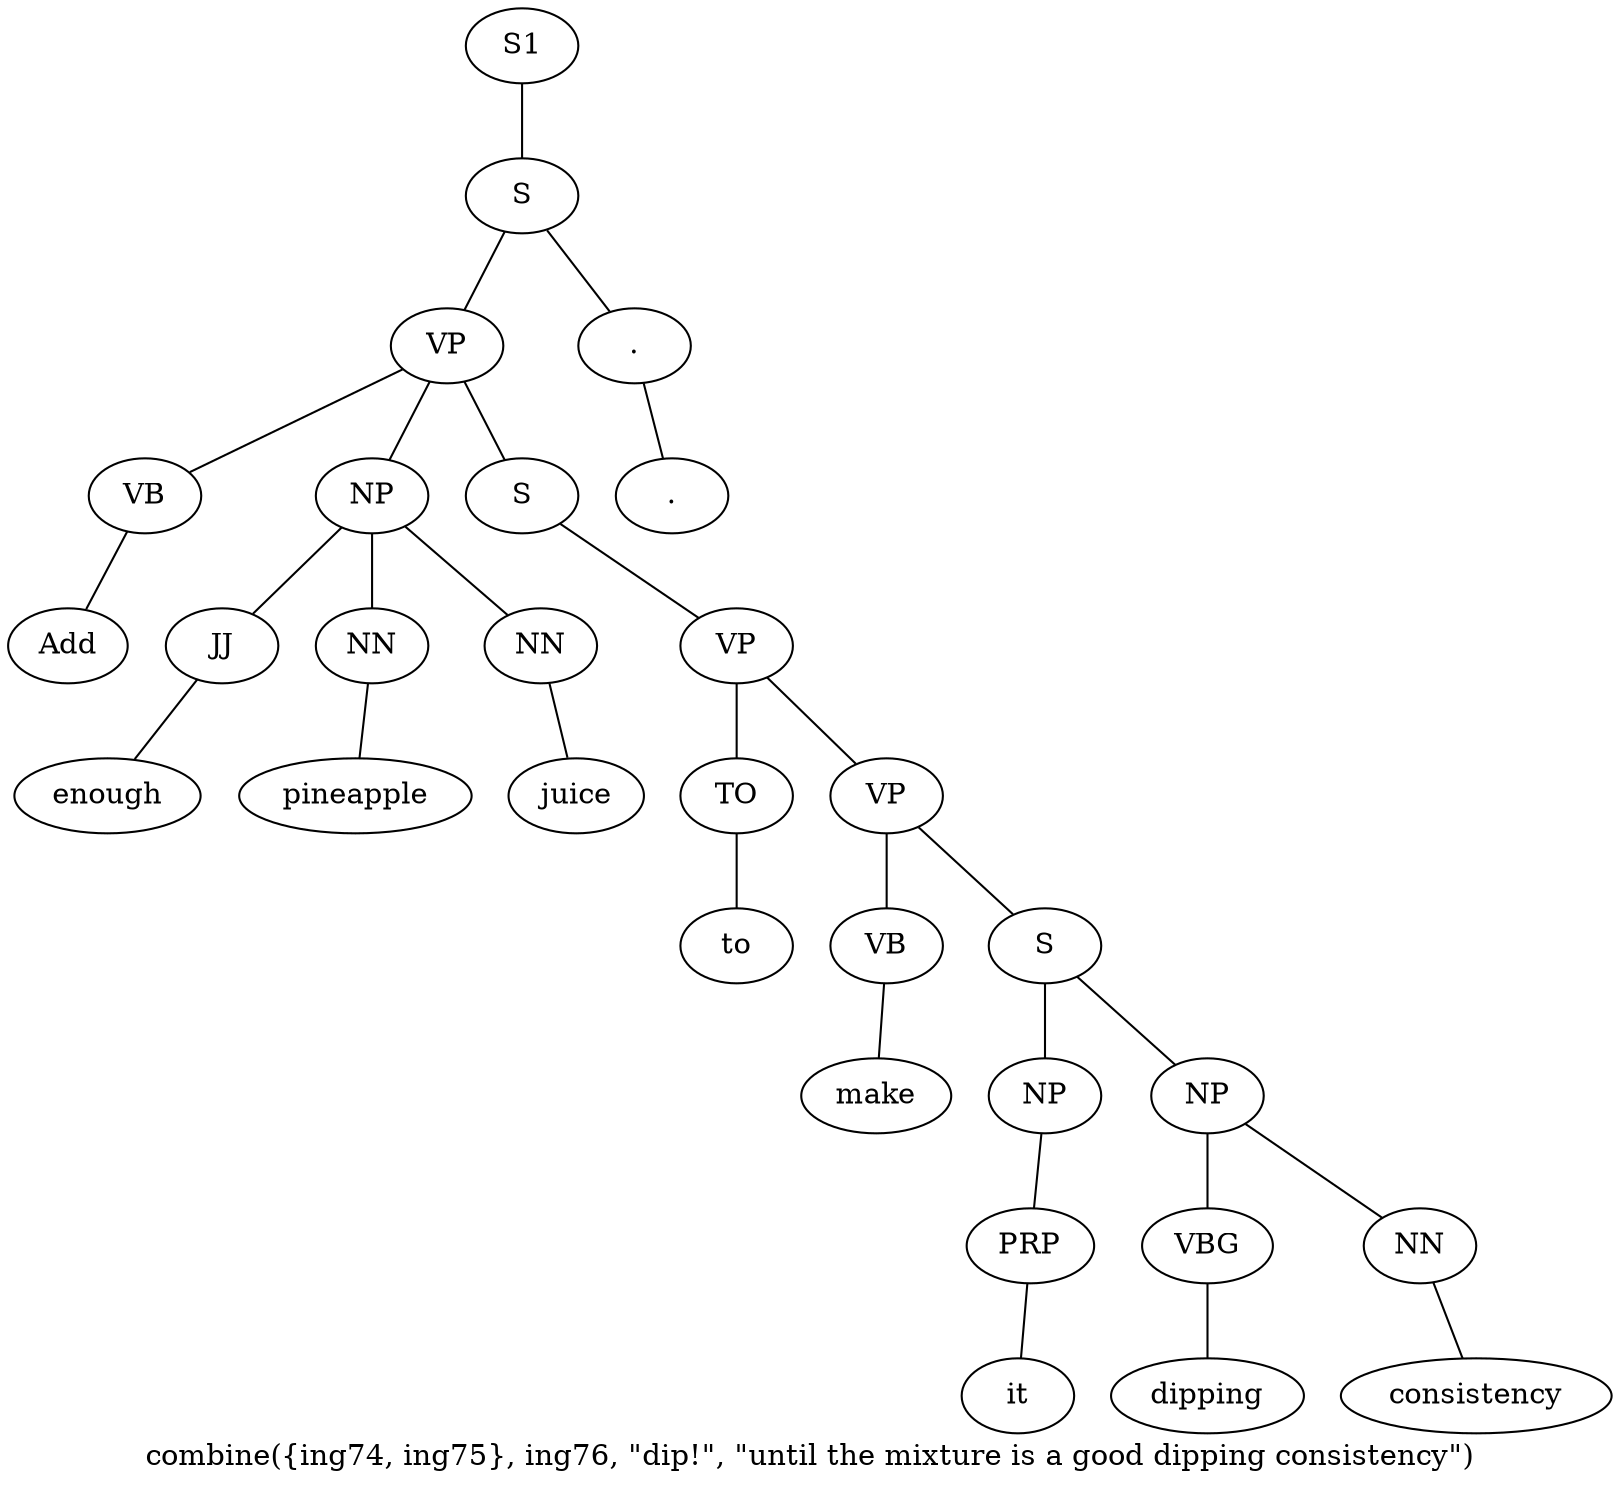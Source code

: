 graph SyntaxGraph {
	label = "combine({ing74, ing75}, ing76, \"dip!\", \"until the mixture is a good dipping consistency\")";
	Node0 [label="S1"];
	Node1 [label="S"];
	Node2 [label="VP"];
	Node3 [label="VB"];
	Node4 [label="Add"];
	Node5 [label="NP"];
	Node6 [label="JJ"];
	Node7 [label="enough"];
	Node8 [label="NN"];
	Node9 [label="pineapple"];
	Node10 [label="NN"];
	Node11 [label="juice"];
	Node12 [label="S"];
	Node13 [label="VP"];
	Node14 [label="TO"];
	Node15 [label="to"];
	Node16 [label="VP"];
	Node17 [label="VB"];
	Node18 [label="make"];
	Node19 [label="S"];
	Node20 [label="NP"];
	Node21 [label="PRP"];
	Node22 [label="it"];
	Node23 [label="NP"];
	Node24 [label="VBG"];
	Node25 [label="dipping"];
	Node26 [label="NN"];
	Node27 [label="consistency"];
	Node28 [label="."];
	Node29 [label="."];

	Node0 -- Node1;
	Node1 -- Node2;
	Node1 -- Node28;
	Node2 -- Node3;
	Node2 -- Node5;
	Node2 -- Node12;
	Node3 -- Node4;
	Node5 -- Node6;
	Node5 -- Node8;
	Node5 -- Node10;
	Node6 -- Node7;
	Node8 -- Node9;
	Node10 -- Node11;
	Node12 -- Node13;
	Node13 -- Node14;
	Node13 -- Node16;
	Node14 -- Node15;
	Node16 -- Node17;
	Node16 -- Node19;
	Node17 -- Node18;
	Node19 -- Node20;
	Node19 -- Node23;
	Node20 -- Node21;
	Node21 -- Node22;
	Node23 -- Node24;
	Node23 -- Node26;
	Node24 -- Node25;
	Node26 -- Node27;
	Node28 -- Node29;
}